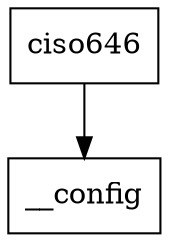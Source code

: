 digraph "dependencies" {
  header_1 [ shape="box", label="ciso646"];
  header_2 [ shape="box", label="__config"];
  header_1 -> header_2;
}